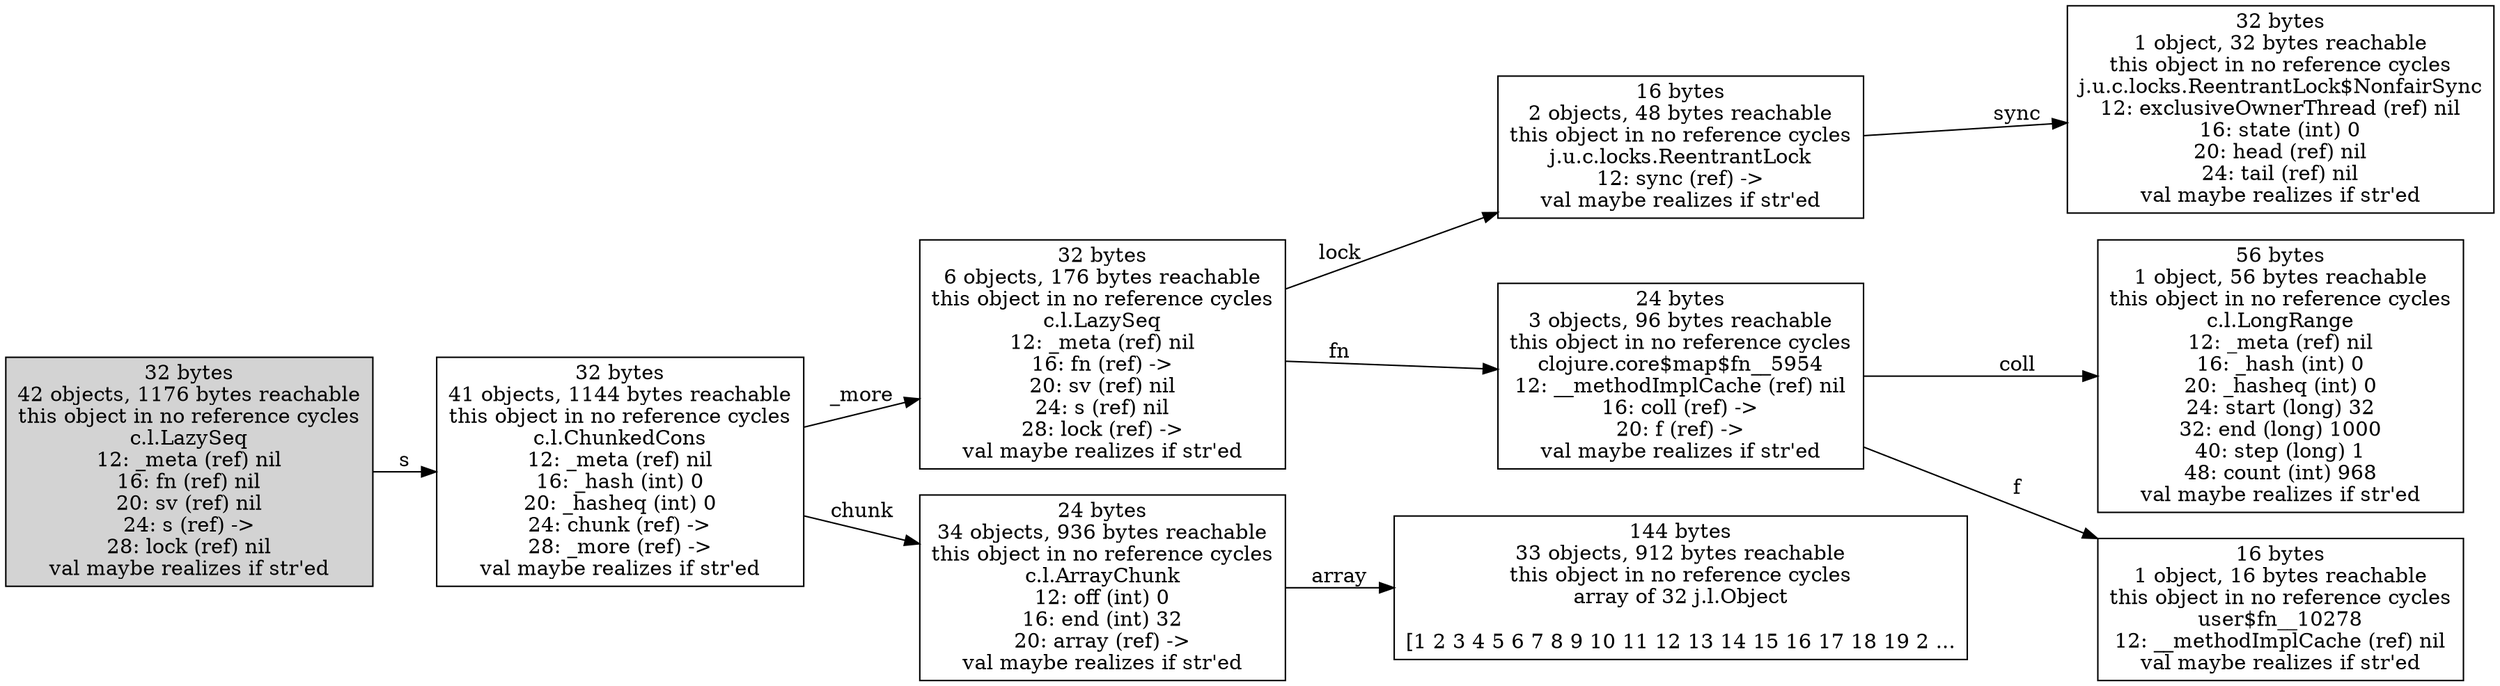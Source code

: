digraph {
graph [layout="dot",rankdir="LR"];
"18094456128" ["reachable-only-from"=18094453824,"scc-num-nodes"=1,label="56 bytes
1 object, 56 bytes reachable
this object in no reference cycles
c.l.LongRange
12: _meta (ref) nil
16: _hash (int) 0
20: _hasheq (int) 0
24: start (long) 32
32: end (long) 1000
40: step (long) 1
48: count (int) 968
val maybe realizes if str'ed",shape="box"];
"18094454080" ["reachable-only-from"=18094453824,"scc-num-nodes"=1,label="32 bytes
41 objects, 1144 bytes reachable
this object in no reference cycles
c.l.ChunkedCons
12: _meta (ref) nil
16: _hash (int) 0
20: _hasheq (int) 0
24: chunk (ref) ->
28: _more (ref) ->
val maybe realizes if str'ed",shape="box"];
"18094455680" ["reachable-only-from"=18094453824,"scc-num-nodes"=1,label="32 bytes
6 objects, 176 bytes reachable
this object in no reference cycles
c.l.LazySeq
12: _meta (ref) nil
16: fn (ref) ->
20: sv (ref) nil
24: s (ref) nil
28: lock (ref) ->
val maybe realizes if str'ed",shape="box"];
"18094454528" ["reachable-only-from"=18094453824,"scc-num-nodes"=1,label="144 bytes
33 objects, 912 bytes reachable
this object in no reference cycles
array of 32 j.l.Object

[1 2 3 4 5 6 7 8 9 10 11 12 13 14 15 16 17 18 19 2 ...",shape="box"];
"18094456704" ["reachable-only-from"=18094453824,"scc-num-nodes"=1,label="16 bytes
2 objects, 48 bytes reachable
this object in no reference cycles
j.u.c.locks.ReentrantLock
12: sync (ref) ->
val maybe realizes if str'ed",shape="box"];
"18094456832" ["reachable-only-from"=18094453824,"scc-num-nodes"=1,label="32 bytes
1 object, 32 bytes reachable
this object in no reference cycles
j.u.c.locks.ReentrantLock$NonfairSync
12: exclusiveOwnerThread (ref) nil
16: state (int) 0
20: head (ref) nil
24: tail (ref) nil
val maybe realizes if str'ed",shape="box"];
"18094453824" ["reachable-only-from"=18094453824,"scc-num-nodes"=1,style="filled","my-unique-total-size"=1176,"my-unique-num-reachable-nodes"=42,label="32 bytes
42 objects, 1176 bytes reachable
this object in no reference cycles
c.l.LazySeq
12: _meta (ref) nil
16: fn (ref) nil
20: sv (ref) nil
24: s (ref) ->
28: lock (ref) nil
val maybe realizes if str'ed",shape="box"];
"18094456576" ["reachable-only-from"=18094453824,"scc-num-nodes"=1,label="16 bytes
1 object, 16 bytes reachable
this object in no reference cycles
user$fn__10278
12: __methodImplCache (ref) nil
val maybe realizes if str'ed",shape="box"];
"18094455936" ["reachable-only-from"=18094453824,"scc-num-nodes"=1,label="24 bytes
3 objects, 96 bytes reachable
this object in no reference cycles
clojure.core$map$fn__5954
12: __methodImplCache (ref) nil
16: coll (ref) ->
20: f (ref) ->
val maybe realizes if str'ed",shape="box"];
"18094454336" ["reachable-only-from"=18094453824,"scc-num-nodes"=1,label="24 bytes
34 objects, 936 bytes reachable
this object in no reference cycles
c.l.ArrayChunk
12: off (int) 0
16: end (int) 32
20: array (ref) ->
val maybe realizes if str'ed",shape="box"];
"18094454080" -> "18094454336" ["field-name"="chunk",label="chunk"];
"18094454080" -> "18094455680" ["field-name"="_more",label="_more"];
"18094455680" -> "18094455936" ["field-name"="fn",label="fn"];
"18094455680" -> "18094456704" ["field-name"="lock",label="lock"];
"18094456704" -> "18094456832" ["field-name"="sync",label="sync"];
"18094453824" -> "18094454080" ["field-name"="s",label="s"];
"18094455936" -> "18094456128" ["field-name"="coll",label="coll"];
"18094455936" -> "18094456576" ["field-name"="f",label="f"];
"18094454336" -> "18094454528" ["field-name"="array",label="array"];
} 